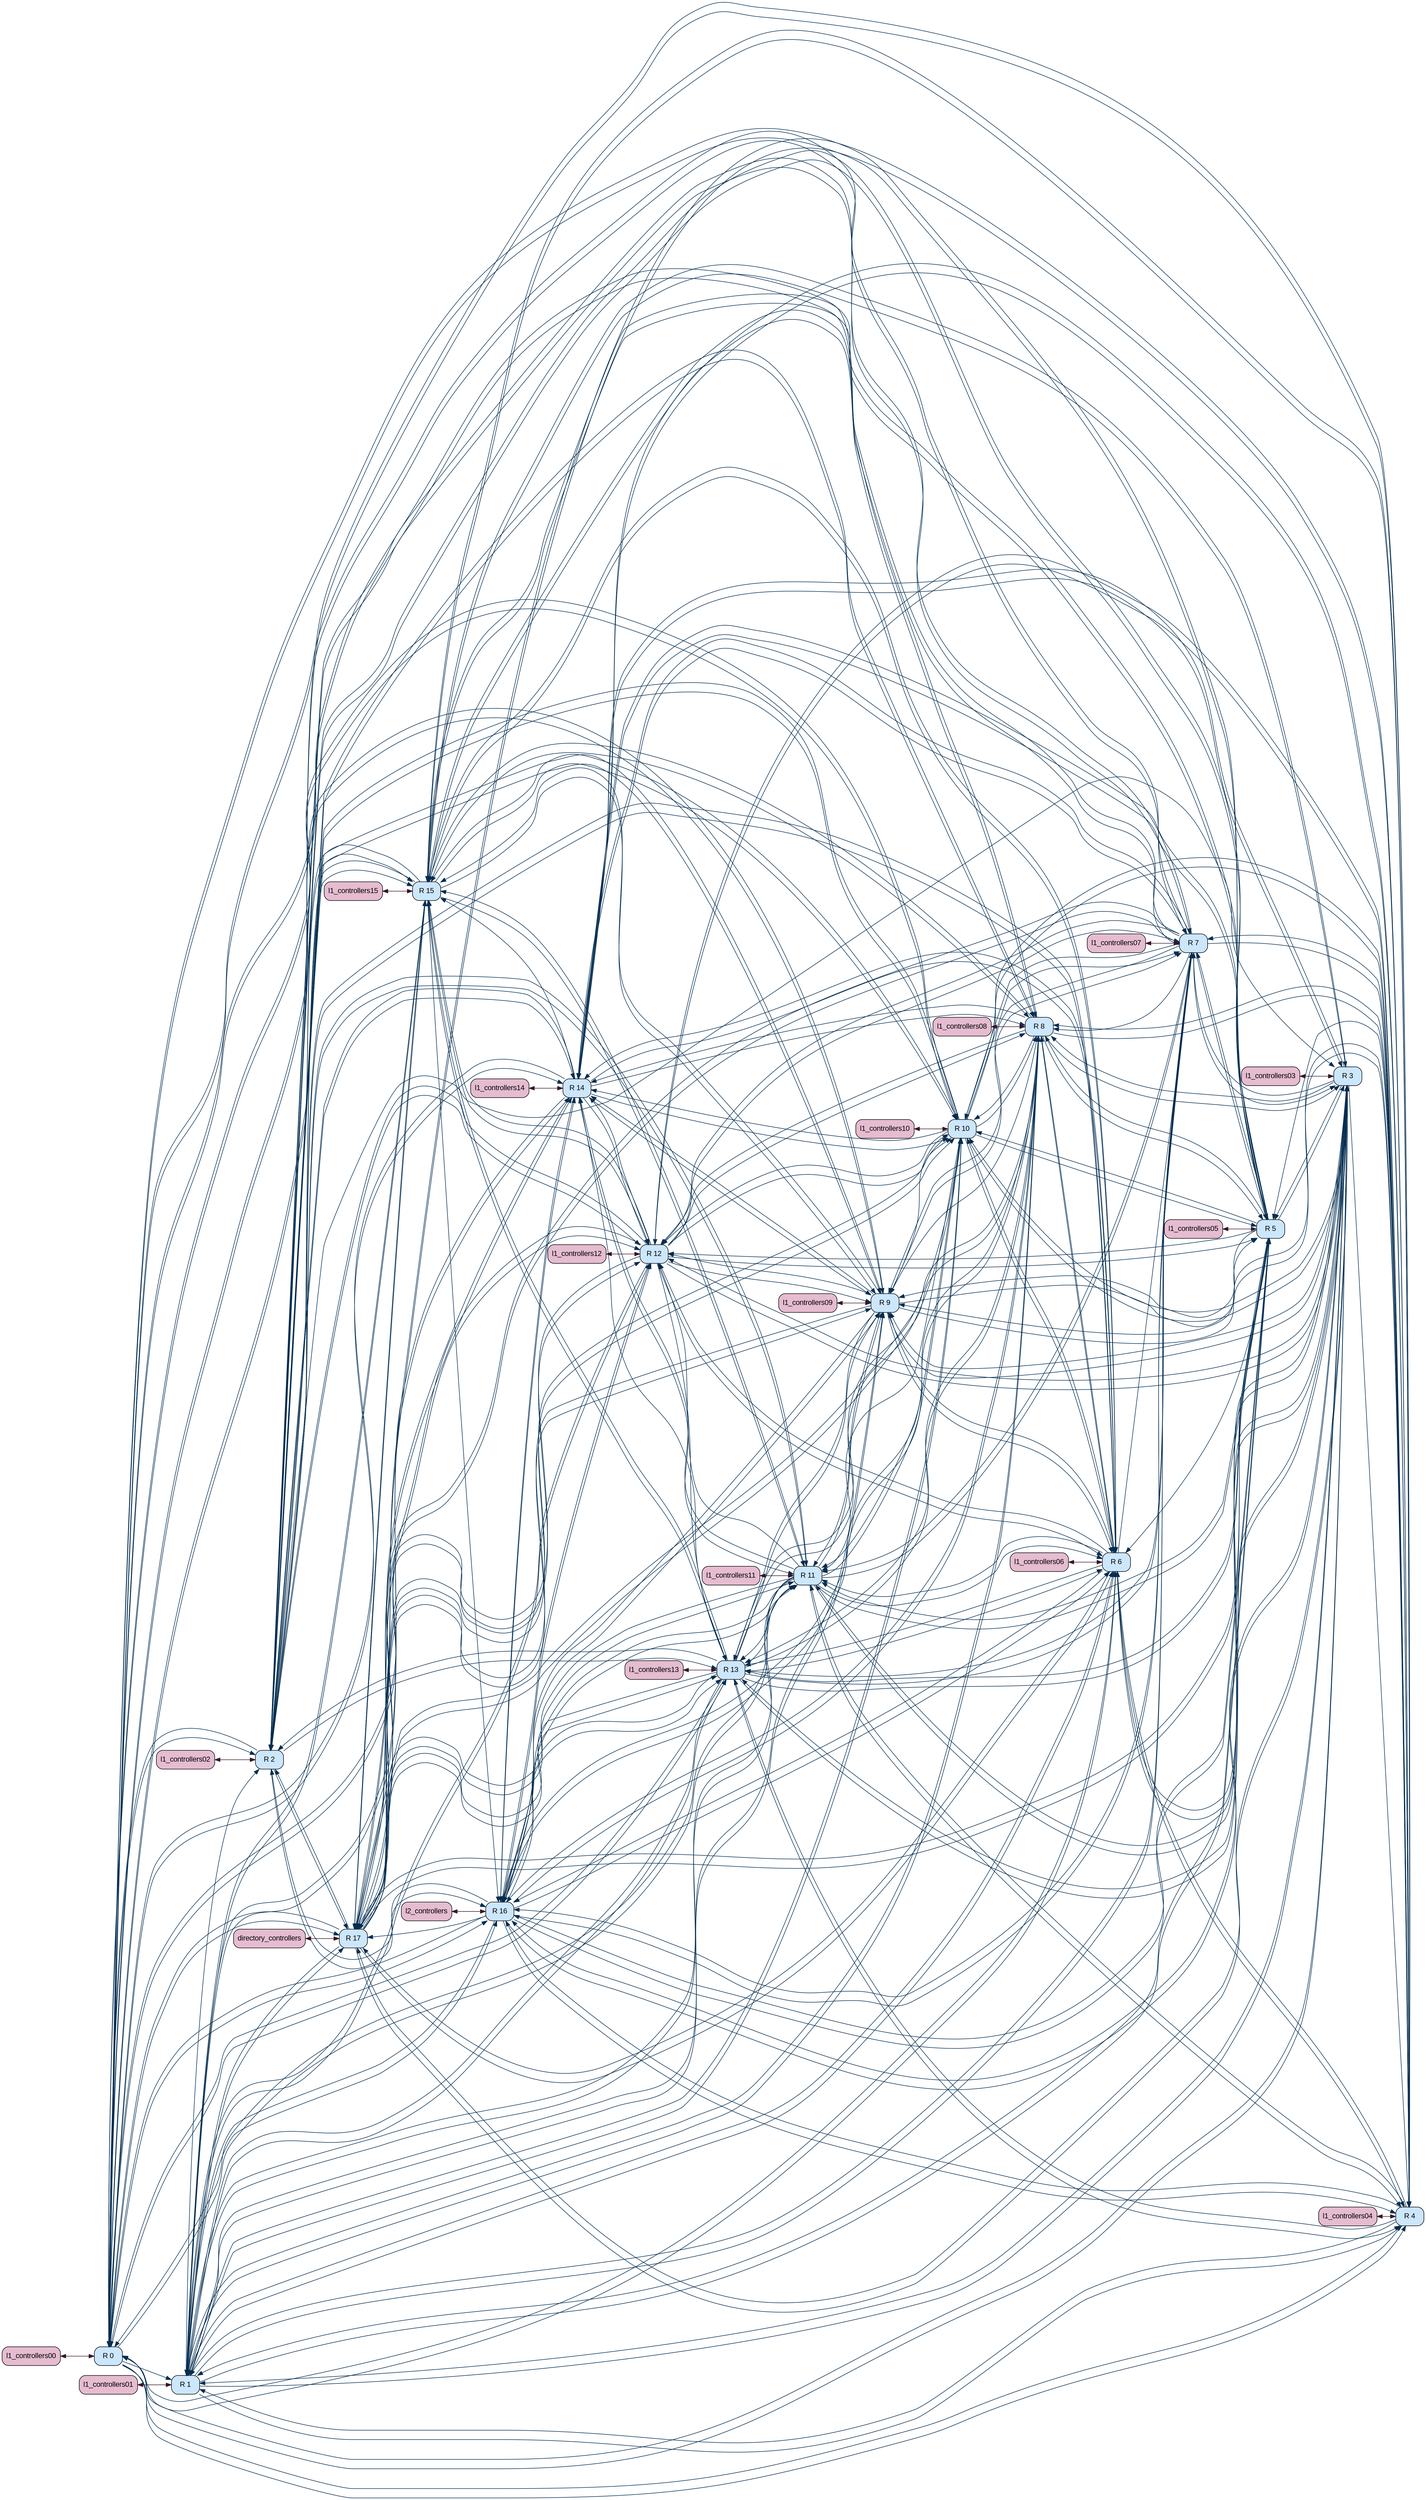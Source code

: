 graph G {
rankdir=LR;
"board.cache_hierarchy.ruby_system.network.routers00" [color="#000000", fillcolor="#cce6fc", fontcolor="#000000", fontname=Arial, fontsize=14, label="R 0", shape=Mrecord, style="rounded, filled"];
"board.cache_hierarchy.ruby_system.network.routers01" [color="#000000", fillcolor="#cce6fc", fontcolor="#000000", fontname=Arial, fontsize=14, label="R 1", shape=Mrecord, style="rounded, filled"];
"board.cache_hierarchy.ruby_system.network.routers02" [color="#000000", fillcolor="#cce6fc", fontcolor="#000000", fontname=Arial, fontsize=14, label="R 2", shape=Mrecord, style="rounded, filled"];
"board.cache_hierarchy.ruby_system.network.routers03" [color="#000000", fillcolor="#cce6fc", fontcolor="#000000", fontname=Arial, fontsize=14, label="R 3", shape=Mrecord, style="rounded, filled"];
"board.cache_hierarchy.ruby_system.network.routers04" [color="#000000", fillcolor="#cce6fc", fontcolor="#000000", fontname=Arial, fontsize=14, label="R 4", shape=Mrecord, style="rounded, filled"];
"board.cache_hierarchy.ruby_system.network.routers05" [color="#000000", fillcolor="#cce6fc", fontcolor="#000000", fontname=Arial, fontsize=14, label="R 5", shape=Mrecord, style="rounded, filled"];
"board.cache_hierarchy.ruby_system.network.routers06" [color="#000000", fillcolor="#cce6fc", fontcolor="#000000", fontname=Arial, fontsize=14, label="R 6", shape=Mrecord, style="rounded, filled"];
"board.cache_hierarchy.ruby_system.network.routers07" [color="#000000", fillcolor="#cce6fc", fontcolor="#000000", fontname=Arial, fontsize=14, label="R 7", shape=Mrecord, style="rounded, filled"];
"board.cache_hierarchy.ruby_system.network.routers08" [color="#000000", fillcolor="#cce6fc", fontcolor="#000000", fontname=Arial, fontsize=14, label="R 8", shape=Mrecord, style="rounded, filled"];
"board.cache_hierarchy.ruby_system.network.routers09" [color="#000000", fillcolor="#cce6fc", fontcolor="#000000", fontname=Arial, fontsize=14, label="R 9", shape=Mrecord, style="rounded, filled"];
"board.cache_hierarchy.ruby_system.network.routers10" [color="#000000", fillcolor="#cce6fc", fontcolor="#000000", fontname=Arial, fontsize=14, label="R 10", shape=Mrecord, style="rounded, filled"];
"board.cache_hierarchy.ruby_system.network.routers11" [color="#000000", fillcolor="#cce6fc", fontcolor="#000000", fontname=Arial, fontsize=14, label="R 11", shape=Mrecord, style="rounded, filled"];
"board.cache_hierarchy.ruby_system.network.routers12" [color="#000000", fillcolor="#cce6fc", fontcolor="#000000", fontname=Arial, fontsize=14, label="R 12", shape=Mrecord, style="rounded, filled"];
"board.cache_hierarchy.ruby_system.network.routers13" [color="#000000", fillcolor="#cce6fc", fontcolor="#000000", fontname=Arial, fontsize=14, label="R 13", shape=Mrecord, style="rounded, filled"];
"board.cache_hierarchy.ruby_system.network.routers14" [color="#000000", fillcolor="#cce6fc", fontcolor="#000000", fontname=Arial, fontsize=14, label="R 14", shape=Mrecord, style="rounded, filled"];
"board.cache_hierarchy.ruby_system.network.routers15" [color="#000000", fillcolor="#cce6fc", fontcolor="#000000", fontname=Arial, fontsize=14, label="R 15", shape=Mrecord, style="rounded, filled"];
"board.cache_hierarchy.ruby_system.network.routers16" [color="#000000", fillcolor="#cce6fc", fontcolor="#000000", fontname=Arial, fontsize=14, label="R 16", shape=Mrecord, style="rounded, filled"];
"board.cache_hierarchy.ruby_system.network.routers17" [color="#000000", fillcolor="#cce6fc", fontcolor="#000000", fontname=Arial, fontsize=14, label="R 17", shape=Mrecord, style="rounded, filled"];
"board.cache_hierarchy.ruby_system.network.routers00" -- "board.cache_hierarchy.ruby_system.network.routers01"  [color="#042d50", dir=forward, weight=0.5];
"board.cache_hierarchy.ruby_system.network.routers00" -- "board.cache_hierarchy.ruby_system.network.routers02"  [color="#042d50", dir=forward, weight=0.5];
"board.cache_hierarchy.ruby_system.network.routers00" -- "board.cache_hierarchy.ruby_system.network.routers03"  [color="#042d50", dir=forward, weight=0.5];
"board.cache_hierarchy.ruby_system.network.routers00" -- "board.cache_hierarchy.ruby_system.network.routers04"  [color="#042d50", dir=forward, weight=0.5];
"board.cache_hierarchy.ruby_system.network.routers00" -- "board.cache_hierarchy.ruby_system.network.routers05"  [color="#042d50", dir=forward, weight=0.5];
"board.cache_hierarchy.ruby_system.network.routers00" -- "board.cache_hierarchy.ruby_system.network.routers06"  [color="#042d50", dir=forward, weight=0.5];
"board.cache_hierarchy.ruby_system.network.routers00" -- "board.cache_hierarchy.ruby_system.network.routers07"  [color="#042d50", dir=forward, weight=0.5];
"board.cache_hierarchy.ruby_system.network.routers00" -- "board.cache_hierarchy.ruby_system.network.routers08"  [color="#042d50", dir=forward, weight=0.5];
"board.cache_hierarchy.ruby_system.network.routers00" -- "board.cache_hierarchy.ruby_system.network.routers09"  [color="#042d50", dir=forward, weight=0.5];
"board.cache_hierarchy.ruby_system.network.routers00" -- "board.cache_hierarchy.ruby_system.network.routers10"  [color="#042d50", dir=forward, weight=0.5];
"board.cache_hierarchy.ruby_system.network.routers00" -- "board.cache_hierarchy.ruby_system.network.routers11"  [color="#042d50", dir=forward, weight=0.5];
"board.cache_hierarchy.ruby_system.network.routers00" -- "board.cache_hierarchy.ruby_system.network.routers12"  [color="#042d50", dir=forward, weight=0.5];
"board.cache_hierarchy.ruby_system.network.routers00" -- "board.cache_hierarchy.ruby_system.network.routers13"  [color="#042d50", dir=forward, weight=0.5];
"board.cache_hierarchy.ruby_system.network.routers00" -- "board.cache_hierarchy.ruby_system.network.routers14"  [color="#042d50", dir=forward, weight=0.5];
"board.cache_hierarchy.ruby_system.network.routers00" -- "board.cache_hierarchy.ruby_system.network.routers15"  [color="#042d50", dir=forward, weight=0.5];
"board.cache_hierarchy.ruby_system.network.routers00" -- "board.cache_hierarchy.ruby_system.network.routers16"  [color="#042d50", dir=forward, weight=0.5];
"board.cache_hierarchy.ruby_system.network.routers00" -- "board.cache_hierarchy.ruby_system.network.routers17"  [color="#042d50", dir=forward, weight=0.5];
"board.cache_hierarchy.ruby_system.network.routers01" -- "board.cache_hierarchy.ruby_system.network.routers02"  [color="#042d50", dir=forward, weight=0.5];
"board.cache_hierarchy.ruby_system.network.routers01" -- "board.cache_hierarchy.ruby_system.network.routers03"  [color="#042d50", dir=forward, weight=0.5];
"board.cache_hierarchy.ruby_system.network.routers01" -- "board.cache_hierarchy.ruby_system.network.routers04"  [color="#042d50", dir=forward, weight=0.5];
"board.cache_hierarchy.ruby_system.network.routers01" -- "board.cache_hierarchy.ruby_system.network.routers05"  [color="#042d50", dir=forward, weight=0.5];
"board.cache_hierarchy.ruby_system.network.routers01" -- "board.cache_hierarchy.ruby_system.network.routers06"  [color="#042d50", dir=forward, weight=0.5];
"board.cache_hierarchy.ruby_system.network.routers01" -- "board.cache_hierarchy.ruby_system.network.routers07"  [color="#042d50", dir=forward, weight=0.5];
"board.cache_hierarchy.ruby_system.network.routers01" -- "board.cache_hierarchy.ruby_system.network.routers08"  [color="#042d50", dir=forward, weight=0.5];
"board.cache_hierarchy.ruby_system.network.routers01" -- "board.cache_hierarchy.ruby_system.network.routers09"  [color="#042d50", dir=forward, weight=0.5];
"board.cache_hierarchy.ruby_system.network.routers01" -- "board.cache_hierarchy.ruby_system.network.routers10"  [color="#042d50", dir=forward, weight=0.5];
"board.cache_hierarchy.ruby_system.network.routers01" -- "board.cache_hierarchy.ruby_system.network.routers11"  [color="#042d50", dir=forward, weight=0.5];
"board.cache_hierarchy.ruby_system.network.routers01" -- "board.cache_hierarchy.ruby_system.network.routers12"  [color="#042d50", dir=forward, weight=0.5];
"board.cache_hierarchy.ruby_system.network.routers01" -- "board.cache_hierarchy.ruby_system.network.routers13"  [color="#042d50", dir=forward, weight=0.5];
"board.cache_hierarchy.ruby_system.network.routers01" -- "board.cache_hierarchy.ruby_system.network.routers14"  [color="#042d50", dir=forward, weight=0.5];
"board.cache_hierarchy.ruby_system.network.routers01" -- "board.cache_hierarchy.ruby_system.network.routers15"  [color="#042d50", dir=forward, weight=0.5];
"board.cache_hierarchy.ruby_system.network.routers01" -- "board.cache_hierarchy.ruby_system.network.routers16"  [color="#042d50", dir=forward, weight=0.5];
"board.cache_hierarchy.ruby_system.network.routers01" -- "board.cache_hierarchy.ruby_system.network.routers17"  [color="#042d50", dir=forward, weight=0.5];
"board.cache_hierarchy.ruby_system.network.routers02" -- "board.cache_hierarchy.ruby_system.network.routers00"  [color="#042d50", dir=forward, weight=0.5];
"board.cache_hierarchy.ruby_system.network.routers02" -- "board.cache_hierarchy.ruby_system.network.routers03"  [color="#042d50", dir=forward, weight=0.5];
"board.cache_hierarchy.ruby_system.network.routers02" -- "board.cache_hierarchy.ruby_system.network.routers04"  [color="#042d50", dir=forward, weight=0.5];
"board.cache_hierarchy.ruby_system.network.routers02" -- "board.cache_hierarchy.ruby_system.network.routers05"  [color="#042d50", dir=forward, weight=0.5];
"board.cache_hierarchy.ruby_system.network.routers02" -- "board.cache_hierarchy.ruby_system.network.routers06"  [color="#042d50", dir=forward, weight=0.5];
"board.cache_hierarchy.ruby_system.network.routers02" -- "board.cache_hierarchy.ruby_system.network.routers07"  [color="#042d50", dir=forward, weight=0.5];
"board.cache_hierarchy.ruby_system.network.routers02" -- "board.cache_hierarchy.ruby_system.network.routers08"  [color="#042d50", dir=forward, weight=0.5];
"board.cache_hierarchy.ruby_system.network.routers02" -- "board.cache_hierarchy.ruby_system.network.routers09"  [color="#042d50", dir=forward, weight=0.5];
"board.cache_hierarchy.ruby_system.network.routers02" -- "board.cache_hierarchy.ruby_system.network.routers10"  [color="#042d50", dir=forward, weight=0.5];
"board.cache_hierarchy.ruby_system.network.routers02" -- "board.cache_hierarchy.ruby_system.network.routers11"  [color="#042d50", dir=forward, weight=0.5];
"board.cache_hierarchy.ruby_system.network.routers02" -- "board.cache_hierarchy.ruby_system.network.routers12"  [color="#042d50", dir=forward, weight=0.5];
"board.cache_hierarchy.ruby_system.network.routers02" -- "board.cache_hierarchy.ruby_system.network.routers13"  [color="#042d50", dir=forward, weight=0.5];
"board.cache_hierarchy.ruby_system.network.routers02" -- "board.cache_hierarchy.ruby_system.network.routers14"  [color="#042d50", dir=forward, weight=0.5];
"board.cache_hierarchy.ruby_system.network.routers02" -- "board.cache_hierarchy.ruby_system.network.routers15"  [color="#042d50", dir=forward, weight=0.5];
"board.cache_hierarchy.ruby_system.network.routers02" -- "board.cache_hierarchy.ruby_system.network.routers16"  [color="#042d50", dir=forward, weight=0.5];
"board.cache_hierarchy.ruby_system.network.routers02" -- "board.cache_hierarchy.ruby_system.network.routers17"  [color="#042d50", dir=forward, weight=0.5];
"board.cache_hierarchy.ruby_system.network.routers03" -- "board.cache_hierarchy.ruby_system.network.routers00"  [color="#042d50", dir=forward, weight=0.5];
"board.cache_hierarchy.ruby_system.network.routers03" -- "board.cache_hierarchy.ruby_system.network.routers01"  [color="#042d50", dir=forward, weight=0.5];
"board.cache_hierarchy.ruby_system.network.routers03" -- "board.cache_hierarchy.ruby_system.network.routers04"  [color="#042d50", dir=forward, weight=0.5];
"board.cache_hierarchy.ruby_system.network.routers03" -- "board.cache_hierarchy.ruby_system.network.routers05"  [color="#042d50", dir=forward, weight=0.5];
"board.cache_hierarchy.ruby_system.network.routers03" -- "board.cache_hierarchy.ruby_system.network.routers06"  [color="#042d50", dir=forward, weight=0.5];
"board.cache_hierarchy.ruby_system.network.routers03" -- "board.cache_hierarchy.ruby_system.network.routers07"  [color="#042d50", dir=forward, weight=0.5];
"board.cache_hierarchy.ruby_system.network.routers03" -- "board.cache_hierarchy.ruby_system.network.routers08"  [color="#042d50", dir=forward, weight=0.5];
"board.cache_hierarchy.ruby_system.network.routers03" -- "board.cache_hierarchy.ruby_system.network.routers09"  [color="#042d50", dir=forward, weight=0.5];
"board.cache_hierarchy.ruby_system.network.routers03" -- "board.cache_hierarchy.ruby_system.network.routers10"  [color="#042d50", dir=forward, weight=0.5];
"board.cache_hierarchy.ruby_system.network.routers03" -- "board.cache_hierarchy.ruby_system.network.routers11"  [color="#042d50", dir=forward, weight=0.5];
"board.cache_hierarchy.ruby_system.network.routers03" -- "board.cache_hierarchy.ruby_system.network.routers12"  [color="#042d50", dir=forward, weight=0.5];
"board.cache_hierarchy.ruby_system.network.routers03" -- "board.cache_hierarchy.ruby_system.network.routers13"  [color="#042d50", dir=forward, weight=0.5];
"board.cache_hierarchy.ruby_system.network.routers03" -- "board.cache_hierarchy.ruby_system.network.routers14"  [color="#042d50", dir=forward, weight=0.5];
"board.cache_hierarchy.ruby_system.network.routers03" -- "board.cache_hierarchy.ruby_system.network.routers15"  [color="#042d50", dir=forward, weight=0.5];
"board.cache_hierarchy.ruby_system.network.routers03" -- "board.cache_hierarchy.ruby_system.network.routers16"  [color="#042d50", dir=forward, weight=0.5];
"board.cache_hierarchy.ruby_system.network.routers03" -- "board.cache_hierarchy.ruby_system.network.routers17"  [color="#042d50", dir=forward, weight=0.5];
"board.cache_hierarchy.ruby_system.network.routers04" -- "board.cache_hierarchy.ruby_system.network.routers00"  [color="#042d50", dir=forward, weight=0.5];
"board.cache_hierarchy.ruby_system.network.routers04" -- "board.cache_hierarchy.ruby_system.network.routers01"  [color="#042d50", dir=forward, weight=0.5];
"board.cache_hierarchy.ruby_system.network.routers04" -- "board.cache_hierarchy.ruby_system.network.routers02"  [color="#042d50", dir=forward, weight=0.5];
"board.cache_hierarchy.ruby_system.network.routers04" -- "board.cache_hierarchy.ruby_system.network.routers05"  [color="#042d50", dir=forward, weight=0.5];
"board.cache_hierarchy.ruby_system.network.routers04" -- "board.cache_hierarchy.ruby_system.network.routers06"  [color="#042d50", dir=forward, weight=0.5];
"board.cache_hierarchy.ruby_system.network.routers04" -- "board.cache_hierarchy.ruby_system.network.routers07"  [color="#042d50", dir=forward, weight=0.5];
"board.cache_hierarchy.ruby_system.network.routers04" -- "board.cache_hierarchy.ruby_system.network.routers08"  [color="#042d50", dir=forward, weight=0.5];
"board.cache_hierarchy.ruby_system.network.routers04" -- "board.cache_hierarchy.ruby_system.network.routers09"  [color="#042d50", dir=forward, weight=0.5];
"board.cache_hierarchy.ruby_system.network.routers04" -- "board.cache_hierarchy.ruby_system.network.routers10"  [color="#042d50", dir=forward, weight=0.5];
"board.cache_hierarchy.ruby_system.network.routers04" -- "board.cache_hierarchy.ruby_system.network.routers11"  [color="#042d50", dir=forward, weight=0.5];
"board.cache_hierarchy.ruby_system.network.routers04" -- "board.cache_hierarchy.ruby_system.network.routers12"  [color="#042d50", dir=forward, weight=0.5];
"board.cache_hierarchy.ruby_system.network.routers04" -- "board.cache_hierarchy.ruby_system.network.routers13"  [color="#042d50", dir=forward, weight=0.5];
"board.cache_hierarchy.ruby_system.network.routers04" -- "board.cache_hierarchy.ruby_system.network.routers14"  [color="#042d50", dir=forward, weight=0.5];
"board.cache_hierarchy.ruby_system.network.routers04" -- "board.cache_hierarchy.ruby_system.network.routers15"  [color="#042d50", dir=forward, weight=0.5];
"board.cache_hierarchy.ruby_system.network.routers04" -- "board.cache_hierarchy.ruby_system.network.routers16"  [color="#042d50", dir=forward, weight=0.5];
"board.cache_hierarchy.ruby_system.network.routers04" -- "board.cache_hierarchy.ruby_system.network.routers17"  [color="#042d50", dir=forward, weight=0.5];
"board.cache_hierarchy.ruby_system.network.routers05" -- "board.cache_hierarchy.ruby_system.network.routers00"  [color="#042d50", dir=forward, weight=0.5];
"board.cache_hierarchy.ruby_system.network.routers05" -- "board.cache_hierarchy.ruby_system.network.routers01"  [color="#042d50", dir=forward, weight=0.5];
"board.cache_hierarchy.ruby_system.network.routers05" -- "board.cache_hierarchy.ruby_system.network.routers02"  [color="#042d50", dir=forward, weight=0.5];
"board.cache_hierarchy.ruby_system.network.routers05" -- "board.cache_hierarchy.ruby_system.network.routers03"  [color="#042d50", dir=forward, weight=0.5];
"board.cache_hierarchy.ruby_system.network.routers05" -- "board.cache_hierarchy.ruby_system.network.routers06"  [color="#042d50", dir=forward, weight=0.5];
"board.cache_hierarchy.ruby_system.network.routers05" -- "board.cache_hierarchy.ruby_system.network.routers07"  [color="#042d50", dir=forward, weight=0.5];
"board.cache_hierarchy.ruby_system.network.routers05" -- "board.cache_hierarchy.ruby_system.network.routers08"  [color="#042d50", dir=forward, weight=0.5];
"board.cache_hierarchy.ruby_system.network.routers05" -- "board.cache_hierarchy.ruby_system.network.routers09"  [color="#042d50", dir=forward, weight=0.5];
"board.cache_hierarchy.ruby_system.network.routers05" -- "board.cache_hierarchy.ruby_system.network.routers10"  [color="#042d50", dir=forward, weight=0.5];
"board.cache_hierarchy.ruby_system.network.routers05" -- "board.cache_hierarchy.ruby_system.network.routers11"  [color="#042d50", dir=forward, weight=0.5];
"board.cache_hierarchy.ruby_system.network.routers05" -- "board.cache_hierarchy.ruby_system.network.routers12"  [color="#042d50", dir=forward, weight=0.5];
"board.cache_hierarchy.ruby_system.network.routers05" -- "board.cache_hierarchy.ruby_system.network.routers13"  [color="#042d50", dir=forward, weight=0.5];
"board.cache_hierarchy.ruby_system.network.routers05" -- "board.cache_hierarchy.ruby_system.network.routers14"  [color="#042d50", dir=forward, weight=0.5];
"board.cache_hierarchy.ruby_system.network.routers05" -- "board.cache_hierarchy.ruby_system.network.routers15"  [color="#042d50", dir=forward, weight=0.5];
"board.cache_hierarchy.ruby_system.network.routers05" -- "board.cache_hierarchy.ruby_system.network.routers16"  [color="#042d50", dir=forward, weight=0.5];
"board.cache_hierarchy.ruby_system.network.routers05" -- "board.cache_hierarchy.ruby_system.network.routers17"  [color="#042d50", dir=forward, weight=0.5];
"board.cache_hierarchy.ruby_system.network.routers06" -- "board.cache_hierarchy.ruby_system.network.routers00"  [color="#042d50", dir=forward, weight=0.5];
"board.cache_hierarchy.ruby_system.network.routers06" -- "board.cache_hierarchy.ruby_system.network.routers01"  [color="#042d50", dir=forward, weight=0.5];
"board.cache_hierarchy.ruby_system.network.routers06" -- "board.cache_hierarchy.ruby_system.network.routers02"  [color="#042d50", dir=forward, weight=0.5];
"board.cache_hierarchy.ruby_system.network.routers06" -- "board.cache_hierarchy.ruby_system.network.routers03"  [color="#042d50", dir=forward, weight=0.5];
"board.cache_hierarchy.ruby_system.network.routers06" -- "board.cache_hierarchy.ruby_system.network.routers04"  [color="#042d50", dir=forward, weight=0.5];
"board.cache_hierarchy.ruby_system.network.routers06" -- "board.cache_hierarchy.ruby_system.network.routers07"  [color="#042d50", dir=forward, weight=0.5];
"board.cache_hierarchy.ruby_system.network.routers06" -- "board.cache_hierarchy.ruby_system.network.routers08"  [color="#042d50", dir=forward, weight=0.5];
"board.cache_hierarchy.ruby_system.network.routers06" -- "board.cache_hierarchy.ruby_system.network.routers09"  [color="#042d50", dir=forward, weight=0.5];
"board.cache_hierarchy.ruby_system.network.routers06" -- "board.cache_hierarchy.ruby_system.network.routers10"  [color="#042d50", dir=forward, weight=0.5];
"board.cache_hierarchy.ruby_system.network.routers06" -- "board.cache_hierarchy.ruby_system.network.routers11"  [color="#042d50", dir=forward, weight=0.5];
"board.cache_hierarchy.ruby_system.network.routers06" -- "board.cache_hierarchy.ruby_system.network.routers12"  [color="#042d50", dir=forward, weight=0.5];
"board.cache_hierarchy.ruby_system.network.routers06" -- "board.cache_hierarchy.ruby_system.network.routers13"  [color="#042d50", dir=forward, weight=0.5];
"board.cache_hierarchy.ruby_system.network.routers06" -- "board.cache_hierarchy.ruby_system.network.routers14"  [color="#042d50", dir=forward, weight=0.5];
"board.cache_hierarchy.ruby_system.network.routers06" -- "board.cache_hierarchy.ruby_system.network.routers15"  [color="#042d50", dir=forward, weight=0.5];
"board.cache_hierarchy.ruby_system.network.routers06" -- "board.cache_hierarchy.ruby_system.network.routers16"  [color="#042d50", dir=forward, weight=0.5];
"board.cache_hierarchy.ruby_system.network.routers06" -- "board.cache_hierarchy.ruby_system.network.routers17"  [color="#042d50", dir=forward, weight=0.5];
"board.cache_hierarchy.ruby_system.network.routers07" -- "board.cache_hierarchy.ruby_system.network.routers00"  [color="#042d50", dir=forward, weight=0.5];
"board.cache_hierarchy.ruby_system.network.routers07" -- "board.cache_hierarchy.ruby_system.network.routers01"  [color="#042d50", dir=forward, weight=0.5];
"board.cache_hierarchy.ruby_system.network.routers07" -- "board.cache_hierarchy.ruby_system.network.routers02"  [color="#042d50", dir=forward, weight=0.5];
"board.cache_hierarchy.ruby_system.network.routers07" -- "board.cache_hierarchy.ruby_system.network.routers03"  [color="#042d50", dir=forward, weight=0.5];
"board.cache_hierarchy.ruby_system.network.routers07" -- "board.cache_hierarchy.ruby_system.network.routers04"  [color="#042d50", dir=forward, weight=0.5];
"board.cache_hierarchy.ruby_system.network.routers07" -- "board.cache_hierarchy.ruby_system.network.routers05"  [color="#042d50", dir=forward, weight=0.5];
"board.cache_hierarchy.ruby_system.network.routers07" -- "board.cache_hierarchy.ruby_system.network.routers08"  [color="#042d50", dir=forward, weight=0.5];
"board.cache_hierarchy.ruby_system.network.routers07" -- "board.cache_hierarchy.ruby_system.network.routers09"  [color="#042d50", dir=forward, weight=0.5];
"board.cache_hierarchy.ruby_system.network.routers07" -- "board.cache_hierarchy.ruby_system.network.routers10"  [color="#042d50", dir=forward, weight=0.5];
"board.cache_hierarchy.ruby_system.network.routers07" -- "board.cache_hierarchy.ruby_system.network.routers11"  [color="#042d50", dir=forward, weight=0.5];
"board.cache_hierarchy.ruby_system.network.routers07" -- "board.cache_hierarchy.ruby_system.network.routers12"  [color="#042d50", dir=forward, weight=0.5];
"board.cache_hierarchy.ruby_system.network.routers07" -- "board.cache_hierarchy.ruby_system.network.routers13"  [color="#042d50", dir=forward, weight=0.5];
"board.cache_hierarchy.ruby_system.network.routers07" -- "board.cache_hierarchy.ruby_system.network.routers14"  [color="#042d50", dir=forward, weight=0.5];
"board.cache_hierarchy.ruby_system.network.routers07" -- "board.cache_hierarchy.ruby_system.network.routers15"  [color="#042d50", dir=forward, weight=0.5];
"board.cache_hierarchy.ruby_system.network.routers07" -- "board.cache_hierarchy.ruby_system.network.routers16"  [color="#042d50", dir=forward, weight=0.5];
"board.cache_hierarchy.ruby_system.network.routers07" -- "board.cache_hierarchy.ruby_system.network.routers17"  [color="#042d50", dir=forward, weight=0.5];
"board.cache_hierarchy.ruby_system.network.routers08" -- "board.cache_hierarchy.ruby_system.network.routers00"  [color="#042d50", dir=forward, weight=0.5];
"board.cache_hierarchy.ruby_system.network.routers08" -- "board.cache_hierarchy.ruby_system.network.routers01"  [color="#042d50", dir=forward, weight=0.5];
"board.cache_hierarchy.ruby_system.network.routers08" -- "board.cache_hierarchy.ruby_system.network.routers02"  [color="#042d50", dir=forward, weight=0.5];
"board.cache_hierarchy.ruby_system.network.routers08" -- "board.cache_hierarchy.ruby_system.network.routers03"  [color="#042d50", dir=forward, weight=0.5];
"board.cache_hierarchy.ruby_system.network.routers08" -- "board.cache_hierarchy.ruby_system.network.routers04"  [color="#042d50", dir=forward, weight=0.5];
"board.cache_hierarchy.ruby_system.network.routers08" -- "board.cache_hierarchy.ruby_system.network.routers05"  [color="#042d50", dir=forward, weight=0.5];
"board.cache_hierarchy.ruby_system.network.routers08" -- "board.cache_hierarchy.ruby_system.network.routers06"  [color="#042d50", dir=forward, weight=0.5];
"board.cache_hierarchy.ruby_system.network.routers08" -- "board.cache_hierarchy.ruby_system.network.routers09"  [color="#042d50", dir=forward, weight=0.5];
"board.cache_hierarchy.ruby_system.network.routers08" -- "board.cache_hierarchy.ruby_system.network.routers10"  [color="#042d50", dir=forward, weight=0.5];
"board.cache_hierarchy.ruby_system.network.routers08" -- "board.cache_hierarchy.ruby_system.network.routers11"  [color="#042d50", dir=forward, weight=0.5];
"board.cache_hierarchy.ruby_system.network.routers08" -- "board.cache_hierarchy.ruby_system.network.routers12"  [color="#042d50", dir=forward, weight=0.5];
"board.cache_hierarchy.ruby_system.network.routers08" -- "board.cache_hierarchy.ruby_system.network.routers13"  [color="#042d50", dir=forward, weight=0.5];
"board.cache_hierarchy.ruby_system.network.routers08" -- "board.cache_hierarchy.ruby_system.network.routers14"  [color="#042d50", dir=forward, weight=0.5];
"board.cache_hierarchy.ruby_system.network.routers08" -- "board.cache_hierarchy.ruby_system.network.routers15"  [color="#042d50", dir=forward, weight=0.5];
"board.cache_hierarchy.ruby_system.network.routers08" -- "board.cache_hierarchy.ruby_system.network.routers16"  [color="#042d50", dir=forward, weight=0.5];
"board.cache_hierarchy.ruby_system.network.routers08" -- "board.cache_hierarchy.ruby_system.network.routers17"  [color="#042d50", dir=forward, weight=0.5];
"board.cache_hierarchy.ruby_system.network.routers09" -- "board.cache_hierarchy.ruby_system.network.routers00"  [color="#042d50", dir=forward, weight=0.5];
"board.cache_hierarchy.ruby_system.network.routers09" -- "board.cache_hierarchy.ruby_system.network.routers01"  [color="#042d50", dir=forward, weight=0.5];
"board.cache_hierarchy.ruby_system.network.routers09" -- "board.cache_hierarchy.ruby_system.network.routers02"  [color="#042d50", dir=forward, weight=0.5];
"board.cache_hierarchy.ruby_system.network.routers09" -- "board.cache_hierarchy.ruby_system.network.routers03"  [color="#042d50", dir=forward, weight=0.5];
"board.cache_hierarchy.ruby_system.network.routers09" -- "board.cache_hierarchy.ruby_system.network.routers04"  [color="#042d50", dir=forward, weight=0.5];
"board.cache_hierarchy.ruby_system.network.routers09" -- "board.cache_hierarchy.ruby_system.network.routers05"  [color="#042d50", dir=forward, weight=0.5];
"board.cache_hierarchy.ruby_system.network.routers09" -- "board.cache_hierarchy.ruby_system.network.routers06"  [color="#042d50", dir=forward, weight=0.5];
"board.cache_hierarchy.ruby_system.network.routers09" -- "board.cache_hierarchy.ruby_system.network.routers07"  [color="#042d50", dir=forward, weight=0.5];
"board.cache_hierarchy.ruby_system.network.routers09" -- "board.cache_hierarchy.ruby_system.network.routers10"  [color="#042d50", dir=forward, weight=0.5];
"board.cache_hierarchy.ruby_system.network.routers09" -- "board.cache_hierarchy.ruby_system.network.routers11"  [color="#042d50", dir=forward, weight=0.5];
"board.cache_hierarchy.ruby_system.network.routers09" -- "board.cache_hierarchy.ruby_system.network.routers12"  [color="#042d50", dir=forward, weight=0.5];
"board.cache_hierarchy.ruby_system.network.routers09" -- "board.cache_hierarchy.ruby_system.network.routers13"  [color="#042d50", dir=forward, weight=0.5];
"board.cache_hierarchy.ruby_system.network.routers09" -- "board.cache_hierarchy.ruby_system.network.routers14"  [color="#042d50", dir=forward, weight=0.5];
"board.cache_hierarchy.ruby_system.network.routers09" -- "board.cache_hierarchy.ruby_system.network.routers15"  [color="#042d50", dir=forward, weight=0.5];
"board.cache_hierarchy.ruby_system.network.routers09" -- "board.cache_hierarchy.ruby_system.network.routers16"  [color="#042d50", dir=forward, weight=0.5];
"board.cache_hierarchy.ruby_system.network.routers09" -- "board.cache_hierarchy.ruby_system.network.routers17"  [color="#042d50", dir=forward, weight=0.5];
"board.cache_hierarchy.ruby_system.network.routers10" -- "board.cache_hierarchy.ruby_system.network.routers00"  [color="#042d50", dir=forward, weight=0.5];
"board.cache_hierarchy.ruby_system.network.routers10" -- "board.cache_hierarchy.ruby_system.network.routers01"  [color="#042d50", dir=forward, weight=0.5];
"board.cache_hierarchy.ruby_system.network.routers10" -- "board.cache_hierarchy.ruby_system.network.routers02"  [color="#042d50", dir=forward, weight=0.5];
"board.cache_hierarchy.ruby_system.network.routers10" -- "board.cache_hierarchy.ruby_system.network.routers03"  [color="#042d50", dir=forward, weight=0.5];
"board.cache_hierarchy.ruby_system.network.routers10" -- "board.cache_hierarchy.ruby_system.network.routers04"  [color="#042d50", dir=forward, weight=0.5];
"board.cache_hierarchy.ruby_system.network.routers10" -- "board.cache_hierarchy.ruby_system.network.routers05"  [color="#042d50", dir=forward, weight=0.5];
"board.cache_hierarchy.ruby_system.network.routers10" -- "board.cache_hierarchy.ruby_system.network.routers06"  [color="#042d50", dir=forward, weight=0.5];
"board.cache_hierarchy.ruby_system.network.routers10" -- "board.cache_hierarchy.ruby_system.network.routers07"  [color="#042d50", dir=forward, weight=0.5];
"board.cache_hierarchy.ruby_system.network.routers10" -- "board.cache_hierarchy.ruby_system.network.routers08"  [color="#042d50", dir=forward, weight=0.5];
"board.cache_hierarchy.ruby_system.network.routers10" -- "board.cache_hierarchy.ruby_system.network.routers11"  [color="#042d50", dir=forward, weight=0.5];
"board.cache_hierarchy.ruby_system.network.routers10" -- "board.cache_hierarchy.ruby_system.network.routers12"  [color="#042d50", dir=forward, weight=0.5];
"board.cache_hierarchy.ruby_system.network.routers10" -- "board.cache_hierarchy.ruby_system.network.routers13"  [color="#042d50", dir=forward, weight=0.5];
"board.cache_hierarchy.ruby_system.network.routers10" -- "board.cache_hierarchy.ruby_system.network.routers14"  [color="#042d50", dir=forward, weight=0.5];
"board.cache_hierarchy.ruby_system.network.routers10" -- "board.cache_hierarchy.ruby_system.network.routers15"  [color="#042d50", dir=forward, weight=0.5];
"board.cache_hierarchy.ruby_system.network.routers10" -- "board.cache_hierarchy.ruby_system.network.routers16"  [color="#042d50", dir=forward, weight=0.5];
"board.cache_hierarchy.ruby_system.network.routers10" -- "board.cache_hierarchy.ruby_system.network.routers17"  [color="#042d50", dir=forward, weight=0.5];
"board.cache_hierarchy.ruby_system.network.routers11" -- "board.cache_hierarchy.ruby_system.network.routers00"  [color="#042d50", dir=forward, weight=0.5];
"board.cache_hierarchy.ruby_system.network.routers11" -- "board.cache_hierarchy.ruby_system.network.routers01"  [color="#042d50", dir=forward, weight=0.5];
"board.cache_hierarchy.ruby_system.network.routers11" -- "board.cache_hierarchy.ruby_system.network.routers02"  [color="#042d50", dir=forward, weight=0.5];
"board.cache_hierarchy.ruby_system.network.routers11" -- "board.cache_hierarchy.ruby_system.network.routers03"  [color="#042d50", dir=forward, weight=0.5];
"board.cache_hierarchy.ruby_system.network.routers11" -- "board.cache_hierarchy.ruby_system.network.routers04"  [color="#042d50", dir=forward, weight=0.5];
"board.cache_hierarchy.ruby_system.network.routers11" -- "board.cache_hierarchy.ruby_system.network.routers05"  [color="#042d50", dir=forward, weight=0.5];
"board.cache_hierarchy.ruby_system.network.routers11" -- "board.cache_hierarchy.ruby_system.network.routers06"  [color="#042d50", dir=forward, weight=0.5];
"board.cache_hierarchy.ruby_system.network.routers11" -- "board.cache_hierarchy.ruby_system.network.routers07"  [color="#042d50", dir=forward, weight=0.5];
"board.cache_hierarchy.ruby_system.network.routers11" -- "board.cache_hierarchy.ruby_system.network.routers08"  [color="#042d50", dir=forward, weight=0.5];
"board.cache_hierarchy.ruby_system.network.routers11" -- "board.cache_hierarchy.ruby_system.network.routers09"  [color="#042d50", dir=forward, weight=0.5];
"board.cache_hierarchy.ruby_system.network.routers11" -- "board.cache_hierarchy.ruby_system.network.routers12"  [color="#042d50", dir=forward, weight=0.5];
"board.cache_hierarchy.ruby_system.network.routers11" -- "board.cache_hierarchy.ruby_system.network.routers13"  [color="#042d50", dir=forward, weight=0.5];
"board.cache_hierarchy.ruby_system.network.routers11" -- "board.cache_hierarchy.ruby_system.network.routers14"  [color="#042d50", dir=forward, weight=0.5];
"board.cache_hierarchy.ruby_system.network.routers11" -- "board.cache_hierarchy.ruby_system.network.routers15"  [color="#042d50", dir=forward, weight=0.5];
"board.cache_hierarchy.ruby_system.network.routers11" -- "board.cache_hierarchy.ruby_system.network.routers16"  [color="#042d50", dir=forward, weight=0.5];
"board.cache_hierarchy.ruby_system.network.routers11" -- "board.cache_hierarchy.ruby_system.network.routers17"  [color="#042d50", dir=forward, weight=0.5];
"board.cache_hierarchy.ruby_system.network.routers12" -- "board.cache_hierarchy.ruby_system.network.routers00"  [color="#042d50", dir=forward, weight=0.5];
"board.cache_hierarchy.ruby_system.network.routers12" -- "board.cache_hierarchy.ruby_system.network.routers01"  [color="#042d50", dir=forward, weight=0.5];
"board.cache_hierarchy.ruby_system.network.routers12" -- "board.cache_hierarchy.ruby_system.network.routers02"  [color="#042d50", dir=forward, weight=0.5];
"board.cache_hierarchy.ruby_system.network.routers12" -- "board.cache_hierarchy.ruby_system.network.routers03"  [color="#042d50", dir=forward, weight=0.5];
"board.cache_hierarchy.ruby_system.network.routers12" -- "board.cache_hierarchy.ruby_system.network.routers04"  [color="#042d50", dir=forward, weight=0.5];
"board.cache_hierarchy.ruby_system.network.routers12" -- "board.cache_hierarchy.ruby_system.network.routers05"  [color="#042d50", dir=forward, weight=0.5];
"board.cache_hierarchy.ruby_system.network.routers12" -- "board.cache_hierarchy.ruby_system.network.routers06"  [color="#042d50", dir=forward, weight=0.5];
"board.cache_hierarchy.ruby_system.network.routers12" -- "board.cache_hierarchy.ruby_system.network.routers07"  [color="#042d50", dir=forward, weight=0.5];
"board.cache_hierarchy.ruby_system.network.routers12" -- "board.cache_hierarchy.ruby_system.network.routers08"  [color="#042d50", dir=forward, weight=0.5];
"board.cache_hierarchy.ruby_system.network.routers12" -- "board.cache_hierarchy.ruby_system.network.routers09"  [color="#042d50", dir=forward, weight=0.5];
"board.cache_hierarchy.ruby_system.network.routers12" -- "board.cache_hierarchy.ruby_system.network.routers10"  [color="#042d50", dir=forward, weight=0.5];
"board.cache_hierarchy.ruby_system.network.routers12" -- "board.cache_hierarchy.ruby_system.network.routers13"  [color="#042d50", dir=forward, weight=0.5];
"board.cache_hierarchy.ruby_system.network.routers12" -- "board.cache_hierarchy.ruby_system.network.routers14"  [color="#042d50", dir=forward, weight=0.5];
"board.cache_hierarchy.ruby_system.network.routers12" -- "board.cache_hierarchy.ruby_system.network.routers15"  [color="#042d50", dir=forward, weight=0.5];
"board.cache_hierarchy.ruby_system.network.routers12" -- "board.cache_hierarchy.ruby_system.network.routers16"  [color="#042d50", dir=forward, weight=0.5];
"board.cache_hierarchy.ruby_system.network.routers12" -- "board.cache_hierarchy.ruby_system.network.routers17"  [color="#042d50", dir=forward, weight=0.5];
"board.cache_hierarchy.ruby_system.network.routers13" -- "board.cache_hierarchy.ruby_system.network.routers00"  [color="#042d50", dir=forward, weight=0.5];
"board.cache_hierarchy.ruby_system.network.routers13" -- "board.cache_hierarchy.ruby_system.network.routers01"  [color="#042d50", dir=forward, weight=0.5];
"board.cache_hierarchy.ruby_system.network.routers13" -- "board.cache_hierarchy.ruby_system.network.routers02"  [color="#042d50", dir=forward, weight=0.5];
"board.cache_hierarchy.ruby_system.network.routers13" -- "board.cache_hierarchy.ruby_system.network.routers03"  [color="#042d50", dir=forward, weight=0.5];
"board.cache_hierarchy.ruby_system.network.routers13" -- "board.cache_hierarchy.ruby_system.network.routers04"  [color="#042d50", dir=forward, weight=0.5];
"board.cache_hierarchy.ruby_system.network.routers13" -- "board.cache_hierarchy.ruby_system.network.routers05"  [color="#042d50", dir=forward, weight=0.5];
"board.cache_hierarchy.ruby_system.network.routers13" -- "board.cache_hierarchy.ruby_system.network.routers06"  [color="#042d50", dir=forward, weight=0.5];
"board.cache_hierarchy.ruby_system.network.routers13" -- "board.cache_hierarchy.ruby_system.network.routers07"  [color="#042d50", dir=forward, weight=0.5];
"board.cache_hierarchy.ruby_system.network.routers13" -- "board.cache_hierarchy.ruby_system.network.routers08"  [color="#042d50", dir=forward, weight=0.5];
"board.cache_hierarchy.ruby_system.network.routers13" -- "board.cache_hierarchy.ruby_system.network.routers09"  [color="#042d50", dir=forward, weight=0.5];
"board.cache_hierarchy.ruby_system.network.routers13" -- "board.cache_hierarchy.ruby_system.network.routers10"  [color="#042d50", dir=forward, weight=0.5];
"board.cache_hierarchy.ruby_system.network.routers13" -- "board.cache_hierarchy.ruby_system.network.routers11"  [color="#042d50", dir=forward, weight=0.5];
"board.cache_hierarchy.ruby_system.network.routers13" -- "board.cache_hierarchy.ruby_system.network.routers14"  [color="#042d50", dir=forward, weight=0.5];
"board.cache_hierarchy.ruby_system.network.routers13" -- "board.cache_hierarchy.ruby_system.network.routers15"  [color="#042d50", dir=forward, weight=0.5];
"board.cache_hierarchy.ruby_system.network.routers13" -- "board.cache_hierarchy.ruby_system.network.routers16"  [color="#042d50", dir=forward, weight=0.5];
"board.cache_hierarchy.ruby_system.network.routers13" -- "board.cache_hierarchy.ruby_system.network.routers17"  [color="#042d50", dir=forward, weight=0.5];
"board.cache_hierarchy.ruby_system.network.routers14" -- "board.cache_hierarchy.ruby_system.network.routers00"  [color="#042d50", dir=forward, weight=0.5];
"board.cache_hierarchy.ruby_system.network.routers14" -- "board.cache_hierarchy.ruby_system.network.routers01"  [color="#042d50", dir=forward, weight=0.5];
"board.cache_hierarchy.ruby_system.network.routers14" -- "board.cache_hierarchy.ruby_system.network.routers02"  [color="#042d50", dir=forward, weight=0.5];
"board.cache_hierarchy.ruby_system.network.routers14" -- "board.cache_hierarchy.ruby_system.network.routers03"  [color="#042d50", dir=forward, weight=0.5];
"board.cache_hierarchy.ruby_system.network.routers14" -- "board.cache_hierarchy.ruby_system.network.routers04"  [color="#042d50", dir=forward, weight=0.5];
"board.cache_hierarchy.ruby_system.network.routers14" -- "board.cache_hierarchy.ruby_system.network.routers05"  [color="#042d50", dir=forward, weight=0.5];
"board.cache_hierarchy.ruby_system.network.routers14" -- "board.cache_hierarchy.ruby_system.network.routers06"  [color="#042d50", dir=forward, weight=0.5];
"board.cache_hierarchy.ruby_system.network.routers14" -- "board.cache_hierarchy.ruby_system.network.routers07"  [color="#042d50", dir=forward, weight=0.5];
"board.cache_hierarchy.ruby_system.network.routers14" -- "board.cache_hierarchy.ruby_system.network.routers08"  [color="#042d50", dir=forward, weight=0.5];
"board.cache_hierarchy.ruby_system.network.routers14" -- "board.cache_hierarchy.ruby_system.network.routers09"  [color="#042d50", dir=forward, weight=0.5];
"board.cache_hierarchy.ruby_system.network.routers14" -- "board.cache_hierarchy.ruby_system.network.routers10"  [color="#042d50", dir=forward, weight=0.5];
"board.cache_hierarchy.ruby_system.network.routers14" -- "board.cache_hierarchy.ruby_system.network.routers11"  [color="#042d50", dir=forward, weight=0.5];
"board.cache_hierarchy.ruby_system.network.routers14" -- "board.cache_hierarchy.ruby_system.network.routers12"  [color="#042d50", dir=forward, weight=0.5];
"board.cache_hierarchy.ruby_system.network.routers14" -- "board.cache_hierarchy.ruby_system.network.routers15"  [color="#042d50", dir=forward, weight=0.5];
"board.cache_hierarchy.ruby_system.network.routers14" -- "board.cache_hierarchy.ruby_system.network.routers16"  [color="#042d50", dir=forward, weight=0.5];
"board.cache_hierarchy.ruby_system.network.routers14" -- "board.cache_hierarchy.ruby_system.network.routers17"  [color="#042d50", dir=forward, weight=0.5];
"board.cache_hierarchy.ruby_system.network.routers15" -- "board.cache_hierarchy.ruby_system.network.routers00"  [color="#042d50", dir=forward, weight=0.5];
"board.cache_hierarchy.ruby_system.network.routers15" -- "board.cache_hierarchy.ruby_system.network.routers01"  [color="#042d50", dir=forward, weight=0.5];
"board.cache_hierarchy.ruby_system.network.routers15" -- "board.cache_hierarchy.ruby_system.network.routers02"  [color="#042d50", dir=forward, weight=0.5];
"board.cache_hierarchy.ruby_system.network.routers15" -- "board.cache_hierarchy.ruby_system.network.routers03"  [color="#042d50", dir=forward, weight=0.5];
"board.cache_hierarchy.ruby_system.network.routers15" -- "board.cache_hierarchy.ruby_system.network.routers04"  [color="#042d50", dir=forward, weight=0.5];
"board.cache_hierarchy.ruby_system.network.routers15" -- "board.cache_hierarchy.ruby_system.network.routers05"  [color="#042d50", dir=forward, weight=0.5];
"board.cache_hierarchy.ruby_system.network.routers15" -- "board.cache_hierarchy.ruby_system.network.routers06"  [color="#042d50", dir=forward, weight=0.5];
"board.cache_hierarchy.ruby_system.network.routers15" -- "board.cache_hierarchy.ruby_system.network.routers07"  [color="#042d50", dir=forward, weight=0.5];
"board.cache_hierarchy.ruby_system.network.routers15" -- "board.cache_hierarchy.ruby_system.network.routers08"  [color="#042d50", dir=forward, weight=0.5];
"board.cache_hierarchy.ruby_system.network.routers15" -- "board.cache_hierarchy.ruby_system.network.routers09"  [color="#042d50", dir=forward, weight=0.5];
"board.cache_hierarchy.ruby_system.network.routers15" -- "board.cache_hierarchy.ruby_system.network.routers10"  [color="#042d50", dir=forward, weight=0.5];
"board.cache_hierarchy.ruby_system.network.routers15" -- "board.cache_hierarchy.ruby_system.network.routers11"  [color="#042d50", dir=forward, weight=0.5];
"board.cache_hierarchy.ruby_system.network.routers15" -- "board.cache_hierarchy.ruby_system.network.routers12"  [color="#042d50", dir=forward, weight=0.5];
"board.cache_hierarchy.ruby_system.network.routers15" -- "board.cache_hierarchy.ruby_system.network.routers13"  [color="#042d50", dir=forward, weight=0.5];
"board.cache_hierarchy.ruby_system.network.routers15" -- "board.cache_hierarchy.ruby_system.network.routers16"  [color="#042d50", dir=forward, weight=0.5];
"board.cache_hierarchy.ruby_system.network.routers15" -- "board.cache_hierarchy.ruby_system.network.routers17"  [color="#042d50", dir=forward, weight=0.5];
"board.cache_hierarchy.ruby_system.network.routers16" -- "board.cache_hierarchy.ruby_system.network.routers00"  [color="#042d50", dir=forward, weight=0.5];
"board.cache_hierarchy.ruby_system.network.routers16" -- "board.cache_hierarchy.ruby_system.network.routers01"  [color="#042d50", dir=forward, weight=0.5];
"board.cache_hierarchy.ruby_system.network.routers16" -- "board.cache_hierarchy.ruby_system.network.routers02"  [color="#042d50", dir=forward, weight=0.5];
"board.cache_hierarchy.ruby_system.network.routers16" -- "board.cache_hierarchy.ruby_system.network.routers03"  [color="#042d50", dir=forward, weight=0.5];
"board.cache_hierarchy.ruby_system.network.routers16" -- "board.cache_hierarchy.ruby_system.network.routers04"  [color="#042d50", dir=forward, weight=0.5];
"board.cache_hierarchy.ruby_system.network.routers16" -- "board.cache_hierarchy.ruby_system.network.routers05"  [color="#042d50", dir=forward, weight=0.5];
"board.cache_hierarchy.ruby_system.network.routers16" -- "board.cache_hierarchy.ruby_system.network.routers06"  [color="#042d50", dir=forward, weight=0.5];
"board.cache_hierarchy.ruby_system.network.routers16" -- "board.cache_hierarchy.ruby_system.network.routers07"  [color="#042d50", dir=forward, weight=0.5];
"board.cache_hierarchy.ruby_system.network.routers16" -- "board.cache_hierarchy.ruby_system.network.routers08"  [color="#042d50", dir=forward, weight=0.5];
"board.cache_hierarchy.ruby_system.network.routers16" -- "board.cache_hierarchy.ruby_system.network.routers09"  [color="#042d50", dir=forward, weight=0.5];
"board.cache_hierarchy.ruby_system.network.routers16" -- "board.cache_hierarchy.ruby_system.network.routers10"  [color="#042d50", dir=forward, weight=0.5];
"board.cache_hierarchy.ruby_system.network.routers16" -- "board.cache_hierarchy.ruby_system.network.routers11"  [color="#042d50", dir=forward, weight=0.5];
"board.cache_hierarchy.ruby_system.network.routers16" -- "board.cache_hierarchy.ruby_system.network.routers12"  [color="#042d50", dir=forward, weight=0.5];
"board.cache_hierarchy.ruby_system.network.routers16" -- "board.cache_hierarchy.ruby_system.network.routers13"  [color="#042d50", dir=forward, weight=0.5];
"board.cache_hierarchy.ruby_system.network.routers16" -- "board.cache_hierarchy.ruby_system.network.routers14"  [color="#042d50", dir=forward, weight=0.5];
"board.cache_hierarchy.ruby_system.network.routers16" -- "board.cache_hierarchy.ruby_system.network.routers17"  [color="#042d50", dir=forward, weight=0.5];
"board.cache_hierarchy.ruby_system.network.routers17" -- "board.cache_hierarchy.ruby_system.network.routers00"  [color="#042d50", dir=forward, weight=0.5];
"board.cache_hierarchy.ruby_system.network.routers17" -- "board.cache_hierarchy.ruby_system.network.routers01"  [color="#042d50", dir=forward, weight=0.5];
"board.cache_hierarchy.ruby_system.network.routers17" -- "board.cache_hierarchy.ruby_system.network.routers02"  [color="#042d50", dir=forward, weight=0.5];
"board.cache_hierarchy.ruby_system.network.routers17" -- "board.cache_hierarchy.ruby_system.network.routers03"  [color="#042d50", dir=forward, weight=0.5];
"board.cache_hierarchy.ruby_system.network.routers17" -- "board.cache_hierarchy.ruby_system.network.routers04"  [color="#042d50", dir=forward, weight=0.5];
"board.cache_hierarchy.ruby_system.network.routers17" -- "board.cache_hierarchy.ruby_system.network.routers05"  [color="#042d50", dir=forward, weight=0.5];
"board.cache_hierarchy.ruby_system.network.routers17" -- "board.cache_hierarchy.ruby_system.network.routers06"  [color="#042d50", dir=forward, weight=0.5];
"board.cache_hierarchy.ruby_system.network.routers17" -- "board.cache_hierarchy.ruby_system.network.routers07"  [color="#042d50", dir=forward, weight=0.5];
"board.cache_hierarchy.ruby_system.network.routers17" -- "board.cache_hierarchy.ruby_system.network.routers08"  [color="#042d50", dir=forward, weight=0.5];
"board.cache_hierarchy.ruby_system.network.routers17" -- "board.cache_hierarchy.ruby_system.network.routers09"  [color="#042d50", dir=forward, weight=0.5];
"board.cache_hierarchy.ruby_system.network.routers17" -- "board.cache_hierarchy.ruby_system.network.routers10"  [color="#042d50", dir=forward, weight=0.5];
"board.cache_hierarchy.ruby_system.network.routers17" -- "board.cache_hierarchy.ruby_system.network.routers11"  [color="#042d50", dir=forward, weight=0.5];
"board.cache_hierarchy.ruby_system.network.routers17" -- "board.cache_hierarchy.ruby_system.network.routers12"  [color="#042d50", dir=forward, weight=0.5];
"board.cache_hierarchy.ruby_system.network.routers17" -- "board.cache_hierarchy.ruby_system.network.routers13"  [color="#042d50", dir=forward, weight=0.5];
"board.cache_hierarchy.ruby_system.network.routers17" -- "board.cache_hierarchy.ruby_system.network.routers14"  [color="#042d50", dir=forward, weight=0.5];
"board.cache_hierarchy.ruby_system.network.routers17" -- "board.cache_hierarchy.ruby_system.network.routers15"  [color="#042d50", dir=forward, weight=0.5];
"board.cache_hierarchy.ruby_system.l1_controllers00" [color="#000000", fillcolor="#e5bcd0", fontcolor="#000000", fontname=Arial, fontsize=14, label=l1_controllers00, shape=Mrecord, style="rounded, filled"];
"board.cache_hierarchy.ruby_system.l1_controllers00" -- "board.cache_hierarchy.ruby_system.network.routers00"  [color="#381526", dir=both, weight=1.0];
"board.cache_hierarchy.ruby_system.l1_controllers01" [color="#000000", fillcolor="#e5bcd0", fontcolor="#000000", fontname=Arial, fontsize=14, label=l1_controllers01, shape=Mrecord, style="rounded, filled"];
"board.cache_hierarchy.ruby_system.l1_controllers01" -- "board.cache_hierarchy.ruby_system.network.routers01"  [color="#381526", dir=both, weight=1.0];
"board.cache_hierarchy.ruby_system.l1_controllers02" [color="#000000", fillcolor="#e5bcd0", fontcolor="#000000", fontname=Arial, fontsize=14, label=l1_controllers02, shape=Mrecord, style="rounded, filled"];
"board.cache_hierarchy.ruby_system.l1_controllers02" -- "board.cache_hierarchy.ruby_system.network.routers02"  [color="#381526", dir=both, weight=1.0];
"board.cache_hierarchy.ruby_system.l1_controllers03" [color="#000000", fillcolor="#e5bcd0", fontcolor="#000000", fontname=Arial, fontsize=14, label=l1_controllers03, shape=Mrecord, style="rounded, filled"];
"board.cache_hierarchy.ruby_system.l1_controllers03" -- "board.cache_hierarchy.ruby_system.network.routers03"  [color="#381526", dir=both, weight=1.0];
"board.cache_hierarchy.ruby_system.l1_controllers04" [color="#000000", fillcolor="#e5bcd0", fontcolor="#000000", fontname=Arial, fontsize=14, label=l1_controllers04, shape=Mrecord, style="rounded, filled"];
"board.cache_hierarchy.ruby_system.l1_controllers04" -- "board.cache_hierarchy.ruby_system.network.routers04"  [color="#381526", dir=both, weight=1.0];
"board.cache_hierarchy.ruby_system.l1_controllers05" [color="#000000", fillcolor="#e5bcd0", fontcolor="#000000", fontname=Arial, fontsize=14, label=l1_controllers05, shape=Mrecord, style="rounded, filled"];
"board.cache_hierarchy.ruby_system.l1_controllers05" -- "board.cache_hierarchy.ruby_system.network.routers05"  [color="#381526", dir=both, weight=1.0];
"board.cache_hierarchy.ruby_system.l1_controllers06" [color="#000000", fillcolor="#e5bcd0", fontcolor="#000000", fontname=Arial, fontsize=14, label=l1_controllers06, shape=Mrecord, style="rounded, filled"];
"board.cache_hierarchy.ruby_system.l1_controllers06" -- "board.cache_hierarchy.ruby_system.network.routers06"  [color="#381526", dir=both, weight=1.0];
"board.cache_hierarchy.ruby_system.l1_controllers07" [color="#000000", fillcolor="#e5bcd0", fontcolor="#000000", fontname=Arial, fontsize=14, label=l1_controllers07, shape=Mrecord, style="rounded, filled"];
"board.cache_hierarchy.ruby_system.l1_controllers07" -- "board.cache_hierarchy.ruby_system.network.routers07"  [color="#381526", dir=both, weight=1.0];
"board.cache_hierarchy.ruby_system.l1_controllers08" [color="#000000", fillcolor="#e5bcd0", fontcolor="#000000", fontname=Arial, fontsize=14, label=l1_controllers08, shape=Mrecord, style="rounded, filled"];
"board.cache_hierarchy.ruby_system.l1_controllers08" -- "board.cache_hierarchy.ruby_system.network.routers08"  [color="#381526", dir=both, weight=1.0];
"board.cache_hierarchy.ruby_system.l1_controllers09" [color="#000000", fillcolor="#e5bcd0", fontcolor="#000000", fontname=Arial, fontsize=14, label=l1_controllers09, shape=Mrecord, style="rounded, filled"];
"board.cache_hierarchy.ruby_system.l1_controllers09" -- "board.cache_hierarchy.ruby_system.network.routers09"  [color="#381526", dir=both, weight=1.0];
"board.cache_hierarchy.ruby_system.l1_controllers10" [color="#000000", fillcolor="#e5bcd0", fontcolor="#000000", fontname=Arial, fontsize=14, label=l1_controllers10, shape=Mrecord, style="rounded, filled"];
"board.cache_hierarchy.ruby_system.l1_controllers10" -- "board.cache_hierarchy.ruby_system.network.routers10"  [color="#381526", dir=both, weight=1.0];
"board.cache_hierarchy.ruby_system.l1_controllers11" [color="#000000", fillcolor="#e5bcd0", fontcolor="#000000", fontname=Arial, fontsize=14, label=l1_controllers11, shape=Mrecord, style="rounded, filled"];
"board.cache_hierarchy.ruby_system.l1_controllers11" -- "board.cache_hierarchy.ruby_system.network.routers11"  [color="#381526", dir=both, weight=1.0];
"board.cache_hierarchy.ruby_system.l1_controllers12" [color="#000000", fillcolor="#e5bcd0", fontcolor="#000000", fontname=Arial, fontsize=14, label=l1_controllers12, shape=Mrecord, style="rounded, filled"];
"board.cache_hierarchy.ruby_system.l1_controllers12" -- "board.cache_hierarchy.ruby_system.network.routers12"  [color="#381526", dir=both, weight=1.0];
"board.cache_hierarchy.ruby_system.l1_controllers13" [color="#000000", fillcolor="#e5bcd0", fontcolor="#000000", fontname=Arial, fontsize=14, label=l1_controllers13, shape=Mrecord, style="rounded, filled"];
"board.cache_hierarchy.ruby_system.l1_controllers13" -- "board.cache_hierarchy.ruby_system.network.routers13"  [color="#381526", dir=both, weight=1.0];
"board.cache_hierarchy.ruby_system.l1_controllers14" [color="#000000", fillcolor="#e5bcd0", fontcolor="#000000", fontname=Arial, fontsize=14, label=l1_controllers14, shape=Mrecord, style="rounded, filled"];
"board.cache_hierarchy.ruby_system.l1_controllers14" -- "board.cache_hierarchy.ruby_system.network.routers14"  [color="#381526", dir=both, weight=1.0];
"board.cache_hierarchy.ruby_system.l1_controllers15" [color="#000000", fillcolor="#e5bcd0", fontcolor="#000000", fontname=Arial, fontsize=14, label=l1_controllers15, shape=Mrecord, style="rounded, filled"];
"board.cache_hierarchy.ruby_system.l1_controllers15" -- "board.cache_hierarchy.ruby_system.network.routers15"  [color="#381526", dir=both, weight=1.0];
"board.cache_hierarchy.ruby_system.l2_controllers" [color="#000000", fillcolor="#e5bcd0", fontcolor="#000000", fontname=Arial, fontsize=14, label=l2_controllers, shape=Mrecord, style="rounded, filled"];
"board.cache_hierarchy.ruby_system.l2_controllers" -- "board.cache_hierarchy.ruby_system.network.routers16"  [color="#381526", dir=both, weight=1.0];
"board.cache_hierarchy.ruby_system.directory_controllers" [color="#000000", fillcolor="#e5bcd0", fontcolor="#000000", fontname=Arial, fontsize=14, label=directory_controllers, shape=Mrecord, style="rounded, filled"];
"board.cache_hierarchy.ruby_system.directory_controllers" -- "board.cache_hierarchy.ruby_system.network.routers17"  [color="#381526", dir=both, weight=1.0];
}
